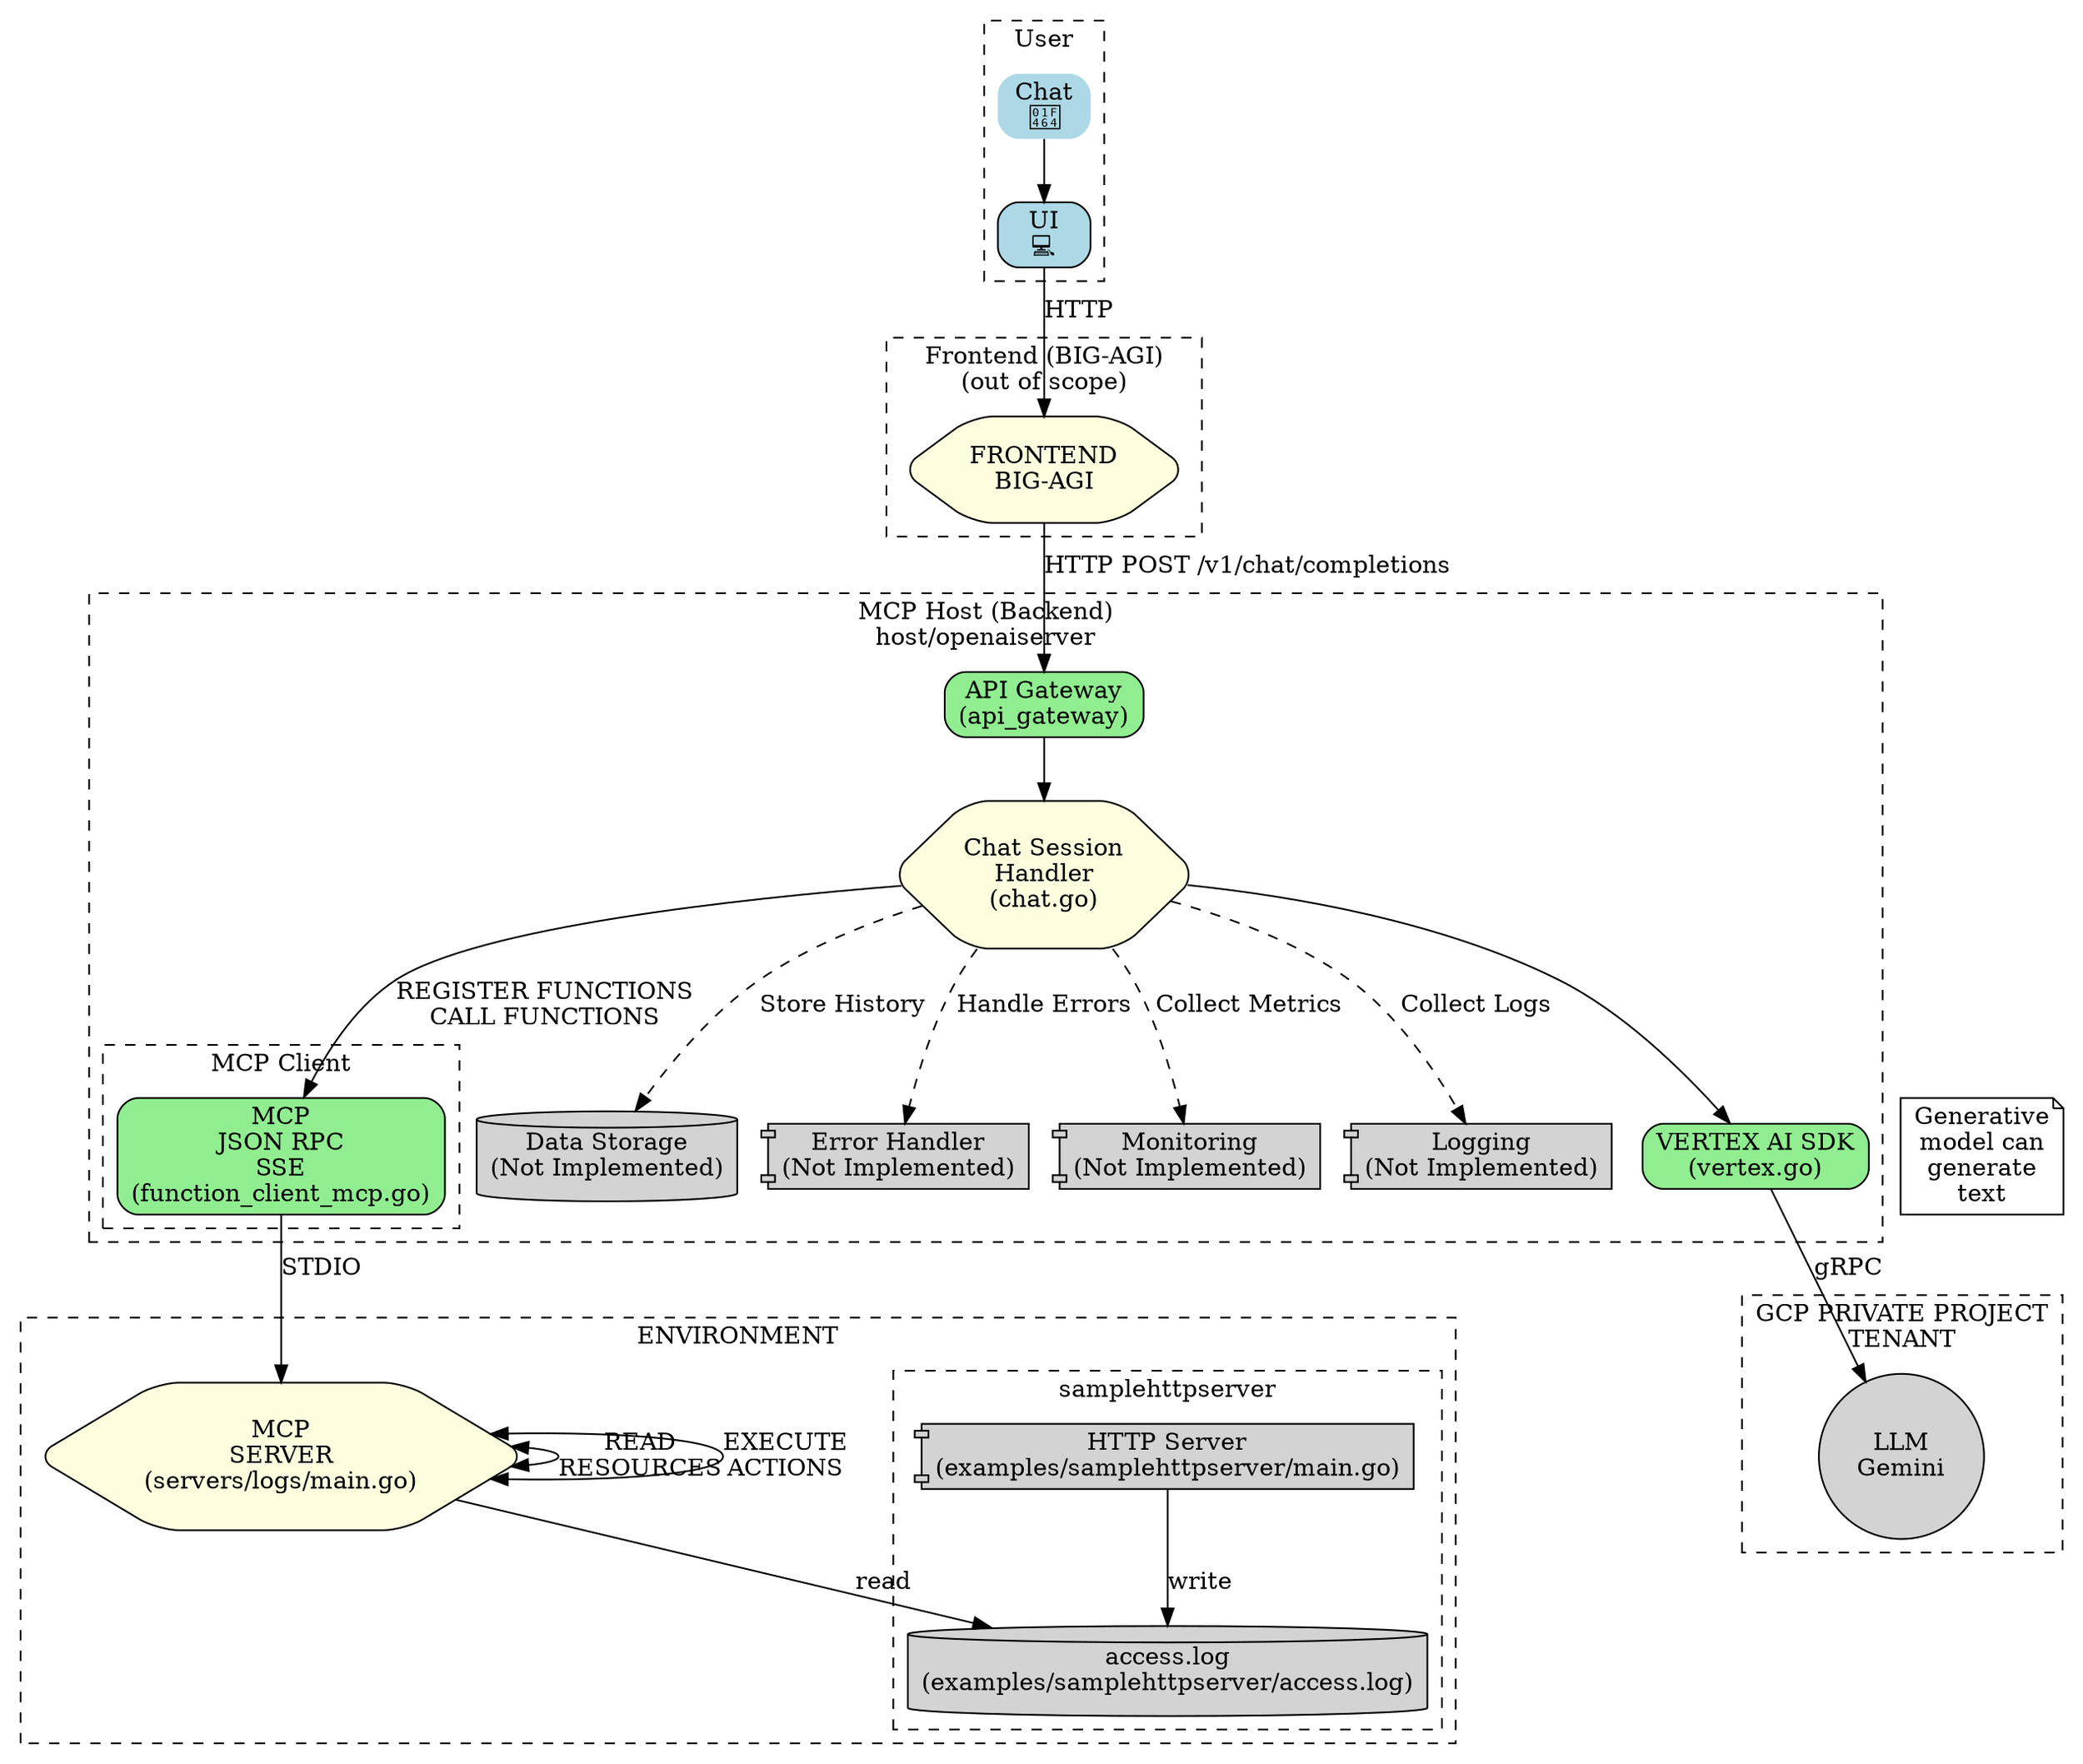 digraph chat_architecture {
    rankdir=TB;
    node [shape=box, style="rounded,filled", fillcolor=lightblue];

    subgraph cluster_user {
        label = "User";
        style = "dashed";
        user [label="Chat\n👤", shape=plaintext];
        ui [label="UI\n💻", tooltip="Web/Mobile App"];
    }

   subgraph application {
       label = "Application";
       style = "dashed";
   }
    subgraph cluster_frontend {
        label = "Frontend (BIG-AGI)\n(out of scope)";
        style = "dashed";
        frontend [label="FRONTEND\nBIG-AGI", shape=hexagon, fillcolor=lightyellow, tooltip="Handles user input and displays responses"];
    }

    subgraph cluster_backend {
        label = "MCP Host (Backend)\nhost/openaiserver";
        style = "dashed";
        api_gateway [label="API Gateway\n(api_gateway)", shape=box, fillcolor=lightgreen, tooltip="Receives requests from frontend"];
        chat_handler [label="Chat Session\nHandler\n(chat.go)", shape=hexagon, fillcolor=lightyellow, tooltip="Manages chat sessions, history, and orchestrates interactions"];
        vertex_sdk [label="VERTEX AI SDK\n(vertex.go)", shape=box, fillcolor=lightgreen, tooltip="Connects to and interacts with the LLM"];
        db [label="Data Storage\n(Not Implemented)", shape=cylinder, fillcolor=lightgrey, tooltip="Stores chat history and other data"];
        error_handler [label="Error Handler\n(Not Implemented)", shape=component, fillcolor=lightgrey, tooltip="Handles errors and exceptions"];
        monitoring [label="Monitoring\n(Not Implemented)", shape=component, fillcolor=lightgrey, tooltip="Collects metrics and logs"];
        logging [label="Logging\n(Not Implemented)", shape=component, fillcolor=lightgrey, tooltip="Logs application events"];
    
   subgraph cluster_mcp {
        label = "MCP Client";
        style = "dashed";
        mcp_protocol [label="MCP\nJSON RPC\nSSE\n(function_client_mcp.go)", shape=box, fillcolor=lightgreen, tooltip="Communicates with the external environment"];
    }
   }
    subgraph cluster_gcp {
        label = "GCP PRIVATE PROJECT\nTENANT";
        style = "dashed";
        llm [label="LLM\nGemini", shape=circle, fillcolor=lightgrey, tooltip="Large Language Model"];
    }
    
    subgraph cluster_environment {
        label = "ENVIRONMENT";
        style = "dashed";
        mcp_server [label="MCP\nSERVER\n(servers/logs/main.go)", shape=hexagon, fillcolor=lightyellow, tooltip="Executes actions and reads resources"];
         subgraph cluster_samplehttpserver {
            label = "samplehttpserver";
            style = "dashed";
            samplehttpserver [label="HTTP Server\n(examples/samplehttpserver/main.go)", shape=component, fillcolor=lightgrey, tooltip="Generates sample HTTP logs"];
            access_log [label="access.log\n(examples/samplehttpserver/access.log)", shape=cylinder, fillcolor=lightgrey, tooltip="Example log file"];
        }
    }

 

    user -> ui [label=""];
    ui -> frontend [label="HTTP"];
    frontend -> api_gateway [label="HTTP POST /v1/chat/completions"];
    api_gateway -> chat_handler [label=""];
    chat_handler -> vertex_sdk [label=""];
    vertex_sdk -> llm [label="gRPC"];
    chat_handler -> mcp_protocol [label="REGISTER FUNCTIONS\nCALL FUNCTIONS", tooltip="Registers and calls specific functions"];
    mcp_protocol -> mcp_server [label="STDIO"];
    mcp_server -> mcp_server [label="READ\nRESOURCES", dir=both, tooltip="Reads resources from the environment"];
    mcp_server -> mcp_server [label="EXECUTE\nACTIONS", dir=both, tooltip="Executes actions in the environment"];
    chat_handler -> db [label="Store History", style=dashed];
    chat_handler -> error_handler [label="Handle Errors", style=dashed];
    chat_handler -> monitoring [label="Collect Metrics", style=dashed];
    chat_handler -> logging [label="Collect Logs", style=dashed];
    
    mcp_server -> access_log [label="read"];
    samplehttpserver -> access_log [label="write"];
    
    note [label="Generative\nmodel can\ngenerate\ntext", shape=note, style="filled", fillcolor=white];
    note -> llm [style=invis];
}
